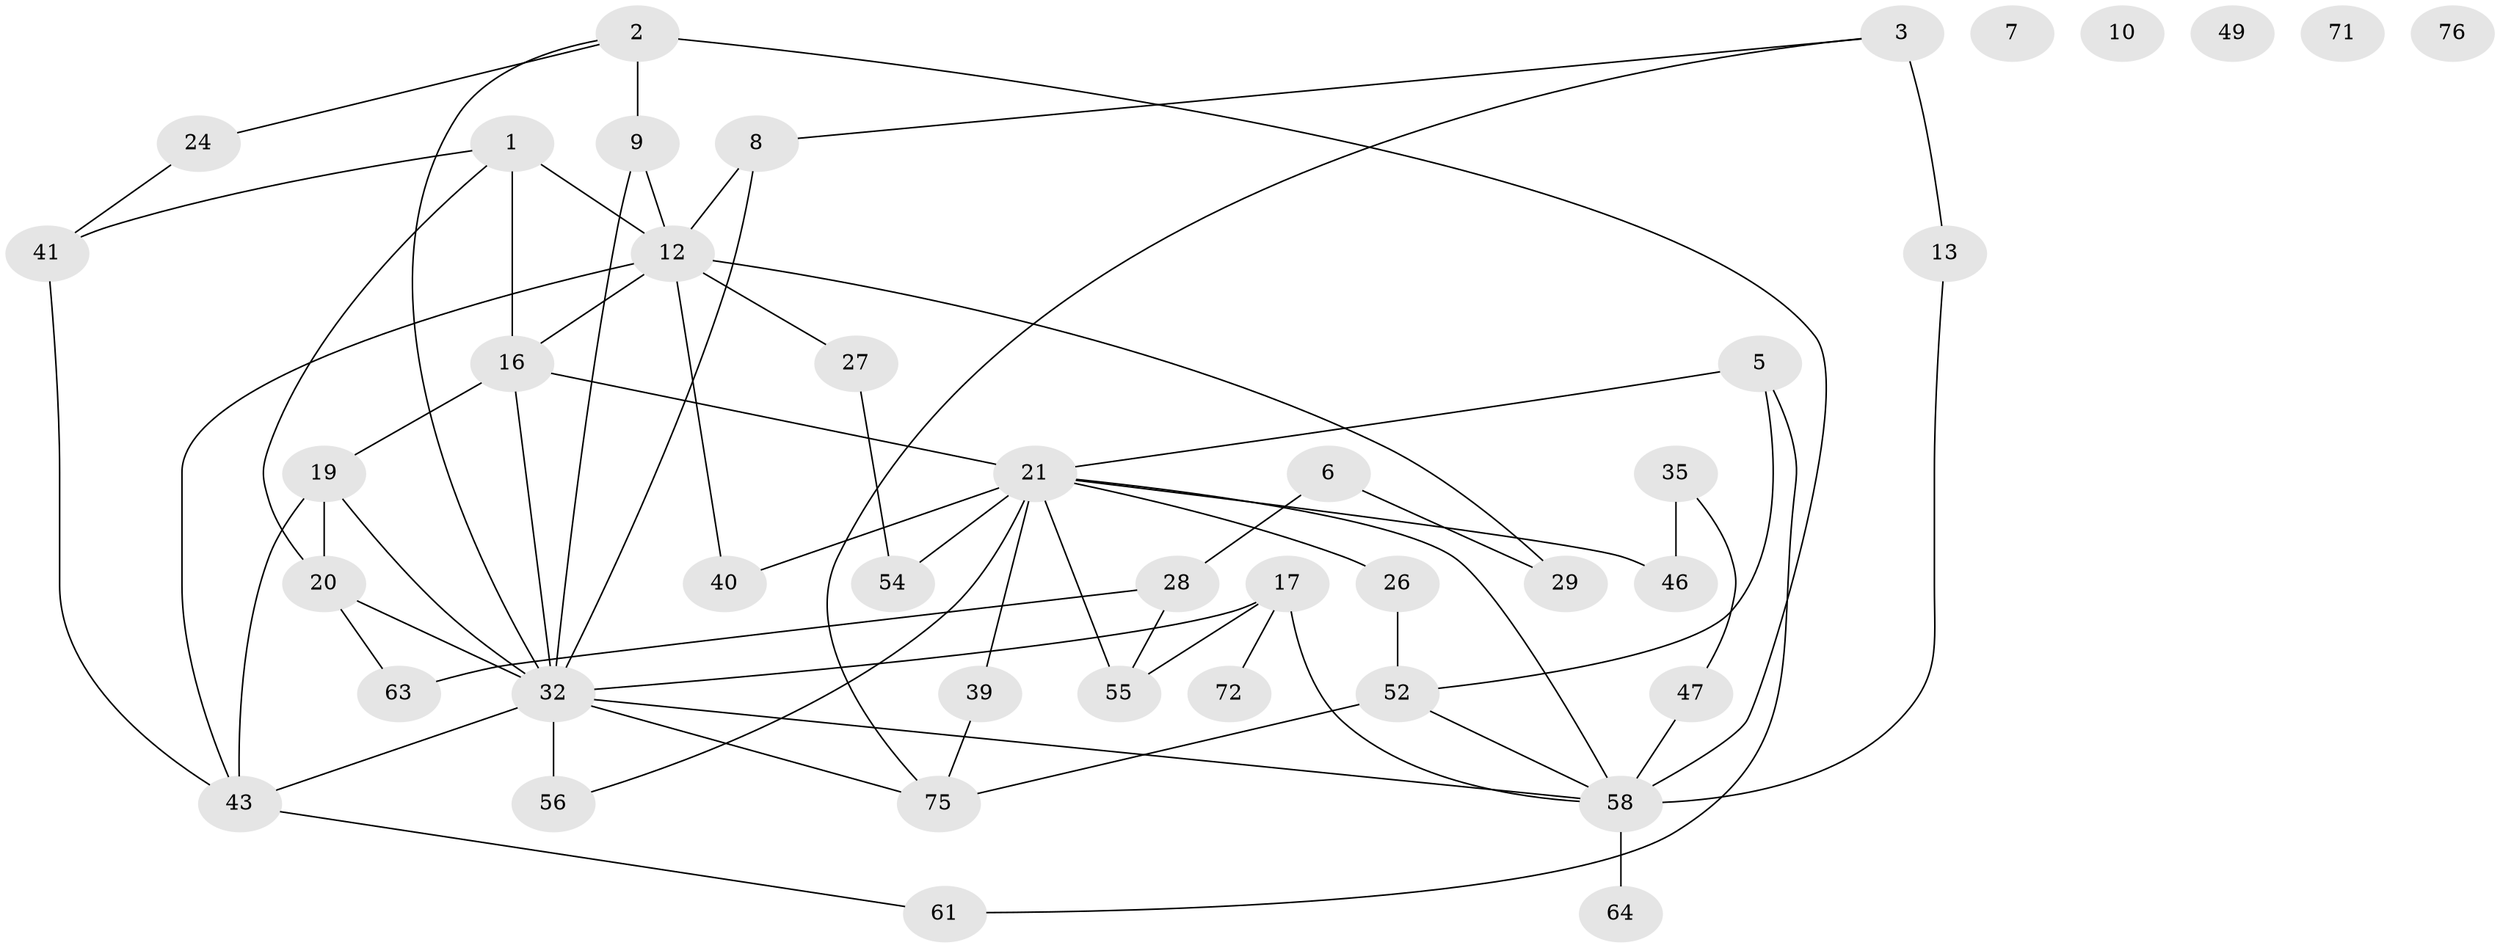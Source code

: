 // original degree distribution, {4: 0.11764705882352941, 2: 0.3058823529411765, 3: 0.27058823529411763, 0: 0.058823529411764705, 6: 0.047058823529411764, 5: 0.09411764705882353, 1: 0.10588235294117647}
// Generated by graph-tools (version 1.1) at 2025/13/03/09/25 04:13:10]
// undirected, 42 vertices, 64 edges
graph export_dot {
graph [start="1"]
  node [color=gray90,style=filled];
  1 [super="+37+34"];
  2 [super="+11+80+45"];
  3 [super="+4"];
  5;
  6;
  7;
  8 [super="+67"];
  9 [super="+78+57"];
  10;
  12 [super="+44+14+15+53"];
  13;
  16 [super="+33+18"];
  17 [super="+25+77"];
  19;
  20 [super="+36"];
  21 [super="+82+22"];
  24;
  26;
  27;
  28 [super="+30"];
  29 [super="+31"];
  32 [super="+38"];
  35 [super="+51"];
  39 [super="+42"];
  40 [super="+66"];
  41 [super="+70"];
  43 [super="+50+65"];
  46 [super="+73"];
  47;
  49;
  52 [super="+68"];
  54;
  55;
  56;
  58 [super="+83"];
  61;
  63;
  64;
  71;
  72;
  75;
  76;
  1 -- 16 [weight=2];
  1 -- 20;
  1 -- 12;
  1 -- 41;
  2 -- 58 [weight=2];
  2 -- 24;
  2 -- 32;
  2 -- 9;
  3 -- 13;
  3 -- 75;
  3 -- 8;
  5 -- 61;
  5 -- 52;
  5 -- 21;
  6 -- 28;
  6 -- 29;
  8 -- 32;
  8 -- 12;
  9 -- 12;
  9 -- 32;
  12 -- 43 [weight=2];
  12 -- 29;
  12 -- 40 [weight=2];
  12 -- 27;
  12 -- 16 [weight=2];
  13 -- 58;
  16 -- 19;
  16 -- 21 [weight=2];
  16 -- 32;
  17 -- 55;
  17 -- 72;
  17 -- 58;
  17 -- 32;
  19 -- 20 [weight=2];
  19 -- 43;
  19 -- 32;
  20 -- 63;
  20 -- 32;
  21 -- 58;
  21 -- 39;
  21 -- 40;
  21 -- 46;
  21 -- 54;
  21 -- 55;
  21 -- 56;
  21 -- 26;
  24 -- 41;
  26 -- 52;
  27 -- 54;
  28 -- 55;
  28 -- 63;
  32 -- 56 [weight=2];
  32 -- 43 [weight=2];
  32 -- 75;
  32 -- 58;
  35 -- 47;
  35 -- 46;
  39 -- 75;
  41 -- 43;
  43 -- 61;
  47 -- 58;
  52 -- 58;
  52 -- 75;
  58 -- 64;
}
